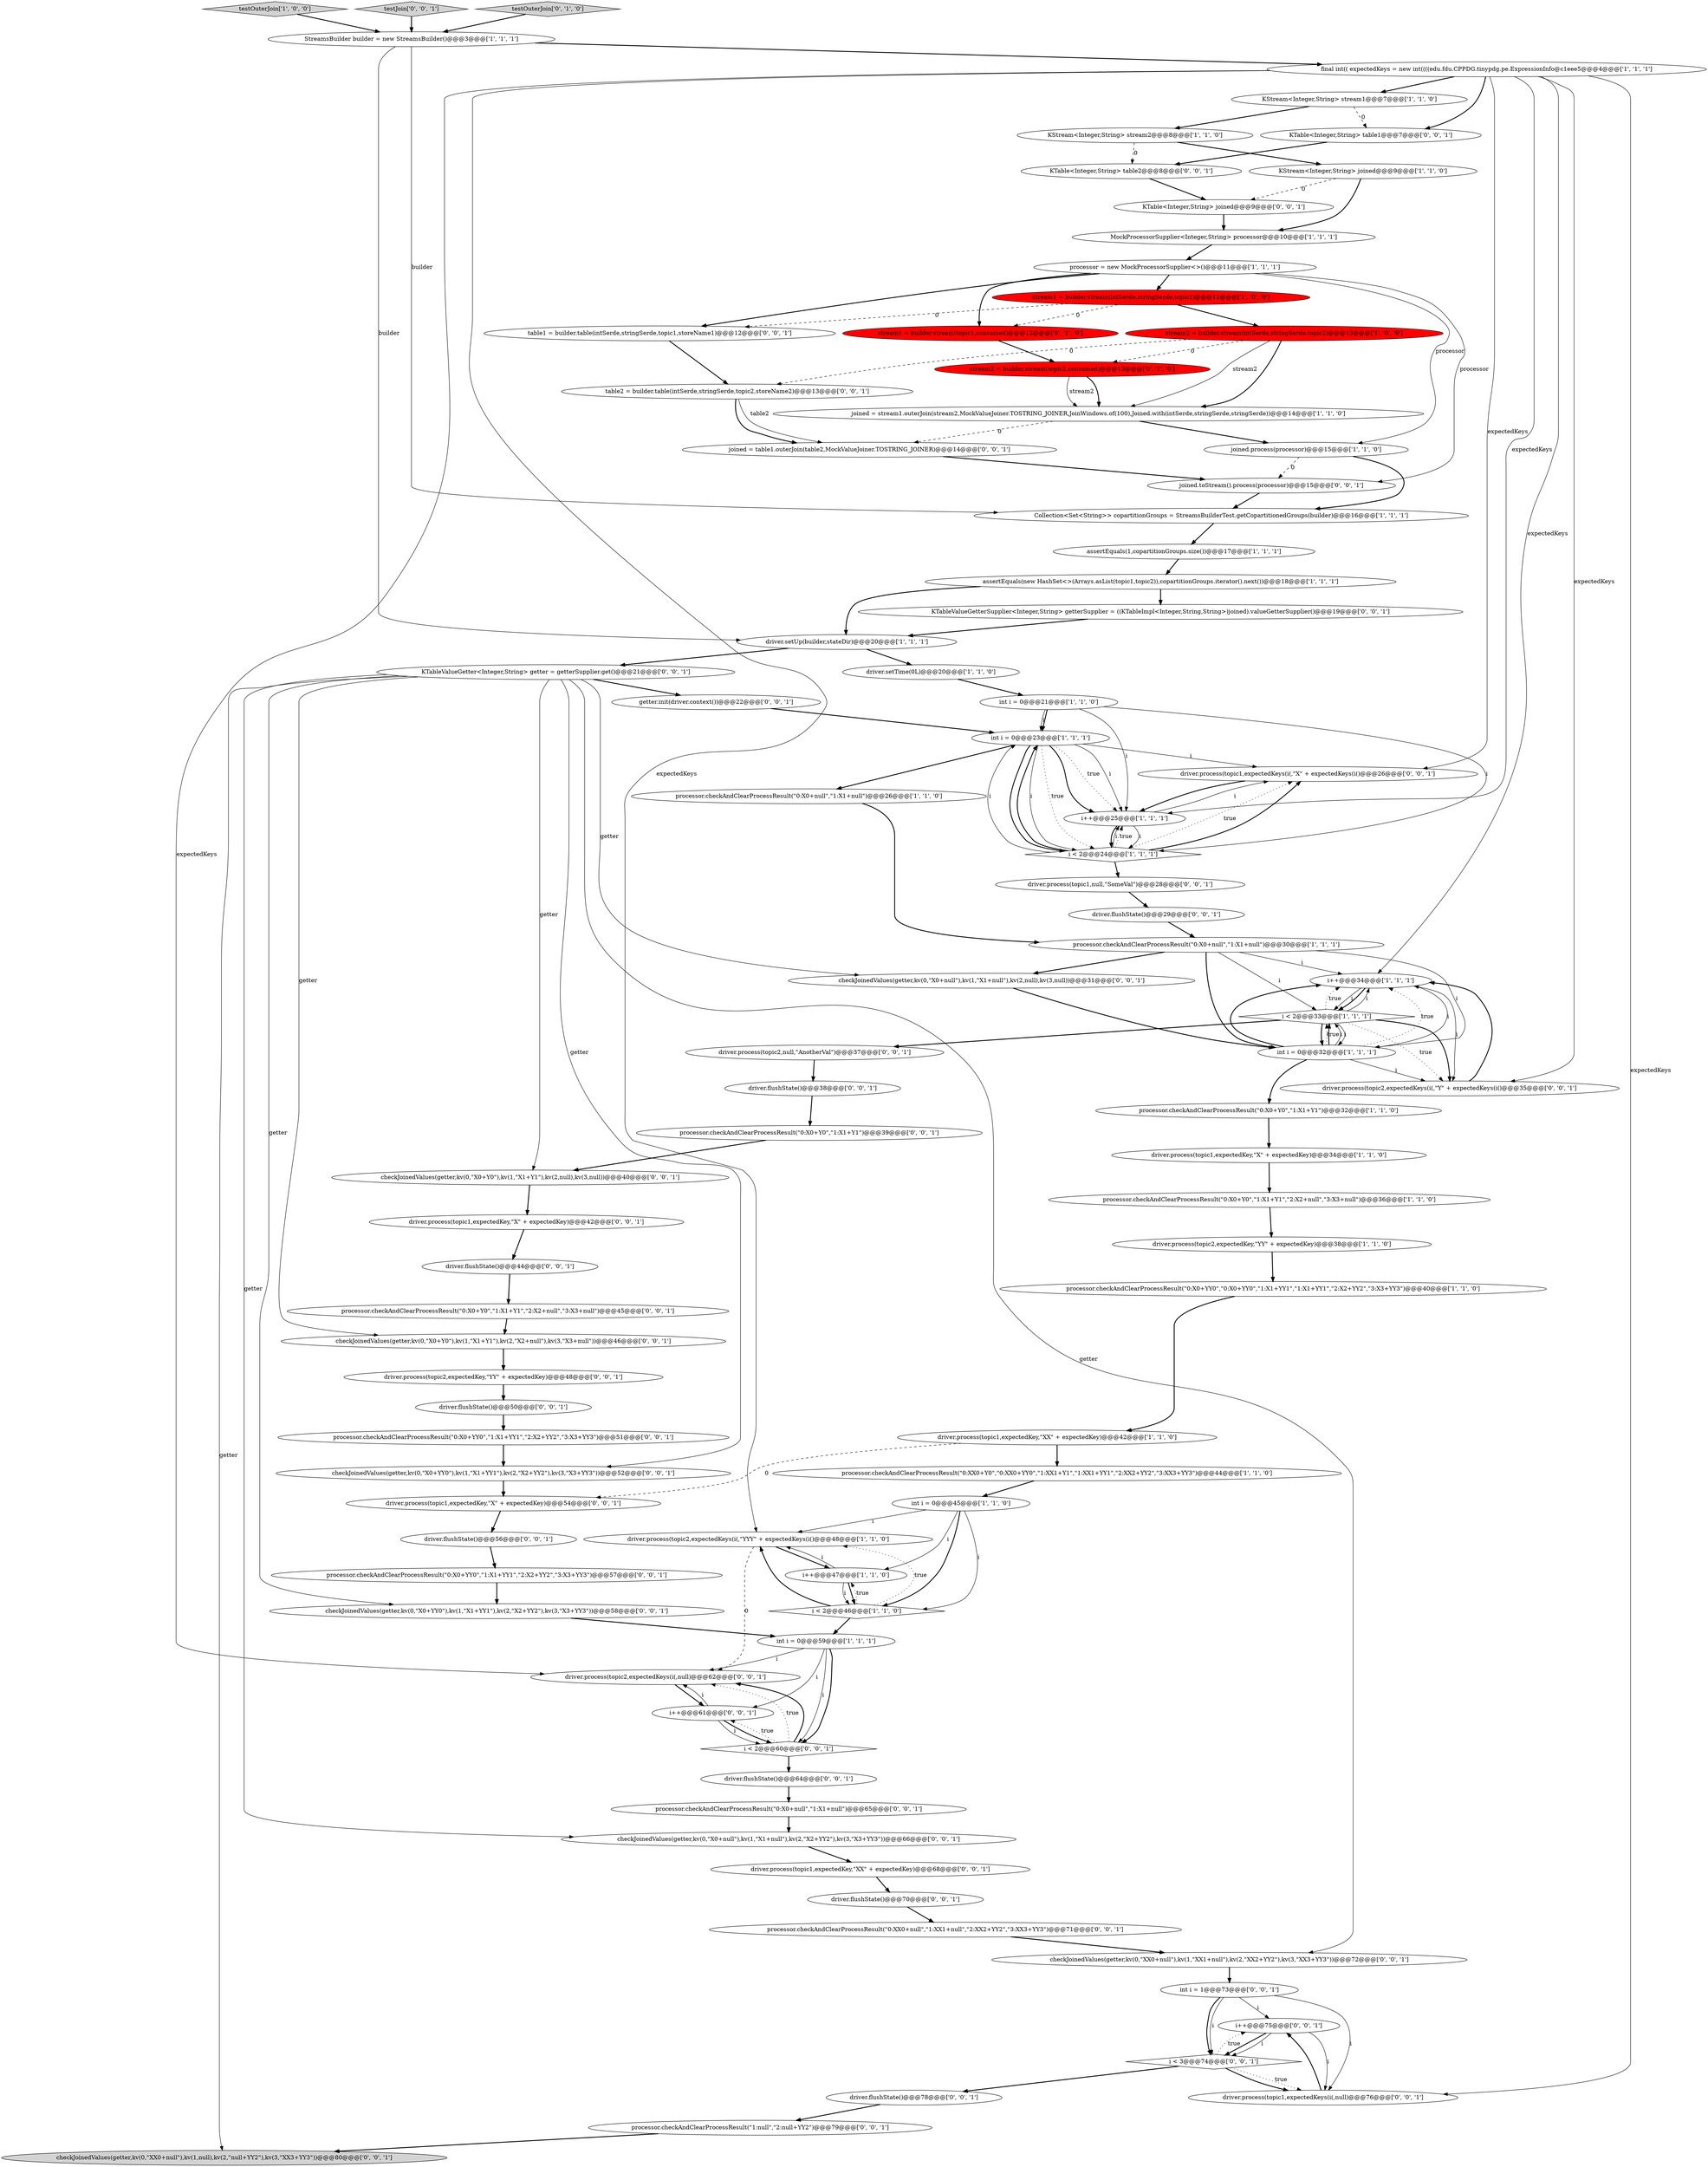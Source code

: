 digraph {
69 [style = filled, label = "driver.flushState()@@@70@@@['0', '0', '1']", fillcolor = white, shape = ellipse image = "AAA0AAABBB3BBB"];
1 [style = filled, label = "driver.setTime(0L)@@@20@@@['1', '1', '0']", fillcolor = white, shape = ellipse image = "AAA0AAABBB1BBB"];
51 [style = filled, label = "checkJoinedValues(getter,kv(0,\"XX0+null\"),kv(1,null),kv(2,\"null+YY2\"),kv(3,\"XX3+YY3\"))@@@80@@@['0', '0', '1']", fillcolor = lightgray, shape = ellipse image = "AAA0AAABBB3BBB"];
35 [style = filled, label = "int i = 0@@@45@@@['1', '1', '0']", fillcolor = white, shape = ellipse image = "AAA0AAABBB1BBB"];
86 [style = filled, label = "driver.flushState()@@@38@@@['0', '0', '1']", fillcolor = white, shape = ellipse image = "AAA0AAABBB3BBB"];
24 [style = filled, label = "int i = 0@@@21@@@['1', '1', '0']", fillcolor = white, shape = ellipse image = "AAA0AAABBB1BBB"];
19 [style = filled, label = "processor.checkAndClearProcessResult(\"0:X0+null\",\"1:X1+null\")@@@30@@@['1', '1', '1']", fillcolor = white, shape = ellipse image = "AAA0AAABBB1BBB"];
89 [style = filled, label = "getter.init(driver.context())@@@22@@@['0', '0', '1']", fillcolor = white, shape = ellipse image = "AAA0AAABBB3BBB"];
4 [style = filled, label = "i++@@@34@@@['1', '1', '1']", fillcolor = white, shape = ellipse image = "AAA0AAABBB1BBB"];
7 [style = filled, label = "assertEquals(new HashSet<>(Arrays.asList(topic1,topic2)),copartitionGroups.iterator().next())@@@18@@@['1', '1', '1']", fillcolor = white, shape = ellipse image = "AAA0AAABBB1BBB"];
11 [style = filled, label = "processor.checkAndClearProcessResult(\"0:X0+Y0\",\"1:X1+Y1\")@@@32@@@['1', '1', '0']", fillcolor = white, shape = ellipse image = "AAA0AAABBB1BBB"];
27 [style = filled, label = "Collection<Set<String>> copartitionGroups = StreamsBuilderTest.getCopartitionedGroups(builder)@@@16@@@['1', '1', '1']", fillcolor = white, shape = ellipse image = "AAA0AAABBB1BBB"];
85 [style = filled, label = "driver.flushState()@@@44@@@['0', '0', '1']", fillcolor = white, shape = ellipse image = "AAA0AAABBB3BBB"];
6 [style = filled, label = "stream2 = builder.stream(intSerde,stringSerde,topic2)@@@13@@@['1', '0', '0']", fillcolor = red, shape = ellipse image = "AAA1AAABBB1BBB"];
8 [style = filled, label = "processor.checkAndClearProcessResult(\"0:X0+Y0\",\"1:X1+Y1\",\"2:X2+null\",\"3:X3+null\")@@@36@@@['1', '1', '0']", fillcolor = white, shape = ellipse image = "AAA0AAABBB1BBB"];
82 [style = filled, label = "driver.process(topic1,expectedKey,\"X\" + expectedKey)@@@42@@@['0', '0', '1']", fillcolor = white, shape = ellipse image = "AAA0AAABBB3BBB"];
88 [style = filled, label = "processor.checkAndClearProcessResult(\"0:XX0+null\",\"1:XX1+null\",\"2:XX2+YY2\",\"3:XX3+YY3\")@@@71@@@['0', '0', '1']", fillcolor = white, shape = ellipse image = "AAA0AAABBB3BBB"];
56 [style = filled, label = "KTable<Integer,String> table2@@@8@@@['0', '0', '1']", fillcolor = white, shape = ellipse image = "AAA0AAABBB3BBB"];
30 [style = filled, label = "StreamsBuilder builder = new StreamsBuilder()@@@3@@@['1', '1', '1']", fillcolor = white, shape = ellipse image = "AAA0AAABBB1BBB"];
54 [style = filled, label = "i++@@@75@@@['0', '0', '1']", fillcolor = white, shape = ellipse image = "AAA0AAABBB3BBB"];
10 [style = filled, label = "driver.setUp(builder,stateDir)@@@20@@@['1', '1', '1']", fillcolor = white, shape = ellipse image = "AAA0AAABBB1BBB"];
29 [style = filled, label = "assertEquals(1,copartitionGroups.size())@@@17@@@['1', '1', '1']", fillcolor = white, shape = ellipse image = "AAA0AAABBB1BBB"];
43 [style = filled, label = "joined.toStream().process(processor)@@@15@@@['0', '0', '1']", fillcolor = white, shape = ellipse image = "AAA0AAABBB3BBB"];
45 [style = filled, label = "checkJoinedValues(getter,kv(0,\"X0+Y0\"),kv(1,\"X1+Y1\"),kv(2,\"X2+null\"),kv(3,\"X3+null\"))@@@46@@@['0', '0', '1']", fillcolor = white, shape = ellipse image = "AAA0AAABBB3BBB"];
21 [style = filled, label = "joined = stream1.outerJoin(stream2,MockValueJoiner.TOSTRING_JOINER,JoinWindows.of(100),Joined.with(intSerde,stringSerde,stringSerde))@@@14@@@['1', '1', '0']", fillcolor = white, shape = ellipse image = "AAA0AAABBB1BBB"];
48 [style = filled, label = "driver.flushState()@@@64@@@['0', '0', '1']", fillcolor = white, shape = ellipse image = "AAA0AAABBB3BBB"];
38 [style = filled, label = "stream2 = builder.stream(topic2,consumed)@@@13@@@['0', '1', '0']", fillcolor = red, shape = ellipse image = "AAA1AAABBB2BBB"];
15 [style = filled, label = "testOuterJoin['1', '0', '0']", fillcolor = lightgray, shape = diamond image = "AAA0AAABBB1BBB"];
74 [style = filled, label = "driver.process(topic1,expectedKeys(i(,\"X\" + expectedKeys(i()@@@26@@@['0', '0', '1']", fillcolor = white, shape = ellipse image = "AAA0AAABBB3BBB"];
79 [style = filled, label = "processor.checkAndClearProcessResult(\"0:X0+Y0\",\"1:X1+Y1\",\"2:X2+null\",\"3:X3+null\")@@@45@@@['0', '0', '1']", fillcolor = white, shape = ellipse image = "AAA0AAABBB3BBB"];
13 [style = filled, label = "joined.process(processor)@@@15@@@['1', '1', '0']", fillcolor = white, shape = ellipse image = "AAA0AAABBB1BBB"];
65 [style = filled, label = "joined = table1.outerJoin(table2,MockValueJoiner.TOSTRING_JOINER)@@@14@@@['0', '0', '1']", fillcolor = white, shape = ellipse image = "AAA0AAABBB3BBB"];
63 [style = filled, label = "checkJoinedValues(getter,kv(0,\"X0+YY0\"),kv(1,\"X1+YY1\"),kv(2,\"X2+YY2\"),kv(3,\"X3+YY3\"))@@@58@@@['0', '0', '1']", fillcolor = white, shape = ellipse image = "AAA0AAABBB3BBB"];
20 [style = filled, label = "KStream<Integer,String> stream1@@@7@@@['1', '1', '0']", fillcolor = white, shape = ellipse image = "AAA0AAABBB1BBB"];
55 [style = filled, label = "testJoin['0', '0', '1']", fillcolor = lightgray, shape = diamond image = "AAA0AAABBB3BBB"];
16 [style = filled, label = "MockProcessorSupplier<Integer,String> processor@@@10@@@['1', '1', '1']", fillcolor = white, shape = ellipse image = "AAA0AAABBB1BBB"];
32 [style = filled, label = "stream1 = builder.stream(intSerde,stringSerde,topic1)@@@12@@@['1', '0', '0']", fillcolor = red, shape = ellipse image = "AAA1AAABBB1BBB"];
68 [style = filled, label = "driver.process(topic1,null,\"SomeVal\")@@@28@@@['0', '0', '1']", fillcolor = white, shape = ellipse image = "AAA0AAABBB3BBB"];
60 [style = filled, label = "driver.process(topic2,expectedKeys(i(,null)@@@62@@@['0', '0', '1']", fillcolor = white, shape = ellipse image = "AAA0AAABBB3BBB"];
87 [style = filled, label = "i < 2@@@60@@@['0', '0', '1']", fillcolor = white, shape = diamond image = "AAA0AAABBB3BBB"];
64 [style = filled, label = "KTableValueGetter<Integer,String> getter = getterSupplier.get()@@@21@@@['0', '0', '1']", fillcolor = white, shape = ellipse image = "AAA0AAABBB3BBB"];
31 [style = filled, label = "processor.checkAndClearProcessResult(\"0:XX0+Y0\",\"0:XX0+YY0\",\"1:XX1+Y1\",\"1:XX1+YY1\",\"2:XX2+YY2\",\"3:XX3+YY3\")@@@44@@@['1', '1', '0']", fillcolor = white, shape = ellipse image = "AAA0AAABBB1BBB"];
44 [style = filled, label = "driver.process(topic1,expectedKeys(i(,null)@@@76@@@['0', '0', '1']", fillcolor = white, shape = ellipse image = "AAA0AAABBB3BBB"];
23 [style = filled, label = "driver.process(topic2,expectedKeys(i(,\"YYY\" + expectedKeys(i()@@@48@@@['1', '1', '0']", fillcolor = white, shape = ellipse image = "AAA0AAABBB1BBB"];
77 [style = filled, label = "checkJoinedValues(getter,kv(0,\"X0+Y0\"),kv(1,\"X1+Y1\"),kv(2,null),kv(3,null))@@@40@@@['0', '0', '1']", fillcolor = white, shape = ellipse image = "AAA0AAABBB3BBB"];
62 [style = filled, label = "checkJoinedValues(getter,kv(0,\"X0+YY0\"),kv(1,\"X1+YY1\"),kv(2,\"X2+YY2\"),kv(3,\"X3+YY3\"))@@@52@@@['0', '0', '1']", fillcolor = white, shape = ellipse image = "AAA0AAABBB3BBB"];
52 [style = filled, label = "driver.flushState()@@@56@@@['0', '0', '1']", fillcolor = white, shape = ellipse image = "AAA0AAABBB3BBB"];
18 [style = filled, label = "int i = 0@@@23@@@['1', '1', '1']", fillcolor = white, shape = ellipse image = "AAA0AAABBB1BBB"];
57 [style = filled, label = "driver.flushState()@@@29@@@['0', '0', '1']", fillcolor = white, shape = ellipse image = "AAA0AAABBB3BBB"];
71 [style = filled, label = "driver.flushState()@@@50@@@['0', '0', '1']", fillcolor = white, shape = ellipse image = "AAA0AAABBB3BBB"];
9 [style = filled, label = "i++@@@25@@@['1', '1', '1']", fillcolor = white, shape = ellipse image = "AAA0AAABBB1BBB"];
66 [style = filled, label = "checkJoinedValues(getter,kv(0,\"XX0+null\"),kv(1,\"XX1+null\"),kv(2,\"XX2+YY2\"),kv(3,\"XX3+YY3\"))@@@72@@@['0', '0', '1']", fillcolor = white, shape = ellipse image = "AAA0AAABBB3BBB"];
70 [style = filled, label = "driver.process(topic1,expectedKey,\"XX\" + expectedKey)@@@68@@@['0', '0', '1']", fillcolor = white, shape = ellipse image = "AAA0AAABBB3BBB"];
50 [style = filled, label = "processor.checkAndClearProcessResult(\"0:X0+Y0\",\"1:X1+Y1\")@@@39@@@['0', '0', '1']", fillcolor = white, shape = ellipse image = "AAA0AAABBB3BBB"];
80 [style = filled, label = "driver.process(topic2,expectedKey,\"YY\" + expectedKey)@@@48@@@['0', '0', '1']", fillcolor = white, shape = ellipse image = "AAA0AAABBB3BBB"];
49 [style = filled, label = "int i = 1@@@73@@@['0', '0', '1']", fillcolor = white, shape = ellipse image = "AAA0AAABBB3BBB"];
12 [style = filled, label = "i++@@@47@@@['1', '1', '0']", fillcolor = white, shape = ellipse image = "AAA0AAABBB1BBB"];
22 [style = filled, label = "processor.checkAndClearProcessResult(\"0:X0+YY0\",\"0:X0+YY0\",\"1:X1+YY1\",\"1:X1+YY1\",\"2:X2+YY2\",\"3:X3+YY3\")@@@40@@@['1', '1', '0']", fillcolor = white, shape = ellipse image = "AAA0AAABBB1BBB"];
36 [style = filled, label = "KStream<Integer,String> joined@@@9@@@['1', '1', '0']", fillcolor = white, shape = ellipse image = "AAA0AAABBB1BBB"];
40 [style = filled, label = "testOuterJoin['0', '1', '0']", fillcolor = lightgray, shape = diamond image = "AAA0AAABBB2BBB"];
26 [style = filled, label = "driver.process(topic2,expectedKey,\"YY\" + expectedKey)@@@38@@@['1', '1', '0']", fillcolor = white, shape = ellipse image = "AAA0AAABBB1BBB"];
67 [style = filled, label = "table2 = builder.table(intSerde,stringSerde,topic2,storeName2)@@@13@@@['0', '0', '1']", fillcolor = white, shape = ellipse image = "AAA0AAABBB3BBB"];
0 [style = filled, label = "int i = 0@@@32@@@['1', '1', '1']", fillcolor = white, shape = ellipse image = "AAA0AAABBB1BBB"];
59 [style = filled, label = "checkJoinedValues(getter,kv(0,\"X0+null\"),kv(1,\"X1+null\"),kv(2,null),kv(3,null))@@@31@@@['0', '0', '1']", fillcolor = white, shape = ellipse image = "AAA0AAABBB3BBB"];
14 [style = filled, label = "KStream<Integer,String> stream2@@@8@@@['1', '1', '0']", fillcolor = white, shape = ellipse image = "AAA0AAABBB1BBB"];
34 [style = filled, label = "i < 2@@@33@@@['1', '1', '1']", fillcolor = white, shape = diamond image = "AAA0AAABBB1BBB"];
58 [style = filled, label = "processor.checkAndClearProcessResult(\"0:X0+YY0\",\"1:X1+YY1\",\"2:X2+YY2\",\"3:X3+YY3\")@@@57@@@['0', '0', '1']", fillcolor = white, shape = ellipse image = "AAA0AAABBB3BBB"];
73 [style = filled, label = "table1 = builder.table(intSerde,stringSerde,topic1,storeName1)@@@12@@@['0', '0', '1']", fillcolor = white, shape = ellipse image = "AAA0AAABBB3BBB"];
83 [style = filled, label = "driver.process(topic2,expectedKeys(i(,\"Y\" + expectedKeys(i()@@@35@@@['0', '0', '1']", fillcolor = white, shape = ellipse image = "AAA0AAABBB3BBB"];
76 [style = filled, label = "KTableValueGetterSupplier<Integer,String> getterSupplier = ((KTableImpl<Integer,String,String>)joined).valueGetterSupplier()@@@19@@@['0', '0', '1']", fillcolor = white, shape = ellipse image = "AAA0AAABBB3BBB"];
78 [style = filled, label = "driver.process(topic2,null,\"AnotherVal\")@@@37@@@['0', '0', '1']", fillcolor = white, shape = ellipse image = "AAA0AAABBB3BBB"];
33 [style = filled, label = "int i = 0@@@59@@@['1', '1', '1']", fillcolor = white, shape = ellipse image = "AAA0AAABBB1BBB"];
41 [style = filled, label = "i < 3@@@74@@@['0', '0', '1']", fillcolor = white, shape = diamond image = "AAA0AAABBB3BBB"];
3 [style = filled, label = "processor.checkAndClearProcessResult(\"0:X0+null\",\"1:X1+null\")@@@26@@@['1', '1', '0']", fillcolor = white, shape = ellipse image = "AAA0AAABBB1BBB"];
81 [style = filled, label = "i++@@@61@@@['0', '0', '1']", fillcolor = white, shape = ellipse image = "AAA0AAABBB3BBB"];
17 [style = filled, label = "driver.process(topic1,expectedKey,\"XX\" + expectedKey)@@@42@@@['1', '1', '0']", fillcolor = white, shape = ellipse image = "AAA0AAABBB1BBB"];
61 [style = filled, label = "driver.flushState()@@@78@@@['0', '0', '1']", fillcolor = white, shape = ellipse image = "AAA0AAABBB3BBB"];
75 [style = filled, label = "processor.checkAndClearProcessResult(\"0:X0+null\",\"1:X1+null\")@@@65@@@['0', '0', '1']", fillcolor = white, shape = ellipse image = "AAA0AAABBB3BBB"];
53 [style = filled, label = "checkJoinedValues(getter,kv(0,\"X0+null\"),kv(1,\"X1+null\"),kv(2,\"X2+YY2\"),kv(3,\"X3+YY3\"))@@@66@@@['0', '0', '1']", fillcolor = white, shape = ellipse image = "AAA0AAABBB3BBB"];
2 [style = filled, label = "final int(( expectedKeys = new int((((edu.fdu.CPPDG.tinypdg.pe.ExpressionInfo@c1eee5@@@4@@@['1', '1', '1']", fillcolor = white, shape = ellipse image = "AAA0AAABBB1BBB"];
72 [style = filled, label = "KTable<Integer,String> joined@@@9@@@['0', '0', '1']", fillcolor = white, shape = ellipse image = "AAA0AAABBB3BBB"];
28 [style = filled, label = "i < 2@@@46@@@['1', '1', '0']", fillcolor = white, shape = diamond image = "AAA0AAABBB1BBB"];
47 [style = filled, label = "processor.checkAndClearProcessResult(\"1:null\",\"2:null+YY2\")@@@79@@@['0', '0', '1']", fillcolor = white, shape = ellipse image = "AAA0AAABBB3BBB"];
46 [style = filled, label = "processor.checkAndClearProcessResult(\"0:X0+YY0\",\"1:X1+YY1\",\"2:X2+YY2\",\"3:X3+YY3\")@@@51@@@['0', '0', '1']", fillcolor = white, shape = ellipse image = "AAA0AAABBB3BBB"];
84 [style = filled, label = "KTable<Integer,String> table1@@@7@@@['0', '0', '1']", fillcolor = white, shape = ellipse image = "AAA0AAABBB3BBB"];
39 [style = filled, label = "stream1 = builder.stream(topic1,consumed)@@@12@@@['0', '1', '0']", fillcolor = red, shape = ellipse image = "AAA1AAABBB2BBB"];
5 [style = filled, label = "driver.process(topic1,expectedKey,\"X\" + expectedKey)@@@34@@@['1', '1', '0']", fillcolor = white, shape = ellipse image = "AAA0AAABBB1BBB"];
25 [style = filled, label = "i < 2@@@24@@@['1', '1', '1']", fillcolor = white, shape = diamond image = "AAA0AAABBB1BBB"];
42 [style = filled, label = "driver.process(topic1,expectedKey,\"X\" + expectedKey)@@@54@@@['0', '0', '1']", fillcolor = white, shape = ellipse image = "AAA0AAABBB3BBB"];
37 [style = filled, label = "processor = new MockProcessorSupplier<>()@@@11@@@['1', '1', '1']", fillcolor = white, shape = ellipse image = "AAA0AAABBB1BBB"];
35->28 [style = solid, label="i"];
18->3 [style = bold, label=""];
16->37 [style = bold, label=""];
70->69 [style = bold, label=""];
37->13 [style = solid, label="processor"];
6->67 [style = dashed, label="0"];
6->38 [style = dashed, label="0"];
54->44 [style = solid, label="i"];
82->85 [style = bold, label=""];
0->4 [style = solid, label="i"];
83->4 [style = bold, label=""];
32->6 [style = bold, label=""];
30->10 [style = solid, label="builder"];
12->28 [style = solid, label="i"];
26->22 [style = bold, label=""];
2->83 [style = solid, label="expectedKeys"];
87->81 [style = dotted, label="true"];
56->72 [style = bold, label=""];
64->53 [style = solid, label="getter"];
31->35 [style = bold, label=""];
62->42 [style = bold, label=""];
3->19 [style = bold, label=""];
87->60 [style = dotted, label="true"];
0->34 [style = dotted, label="true"];
32->73 [style = dashed, label="0"];
89->18 [style = bold, label=""];
47->51 [style = bold, label=""];
64->51 [style = solid, label="getter"];
39->38 [style = bold, label=""];
37->32 [style = bold, label=""];
19->34 [style = solid, label="i"];
23->12 [style = bold, label=""];
74->9 [style = bold, label=""];
79->45 [style = bold, label=""];
49->41 [style = solid, label="i"];
87->60 [style = bold, label=""];
21->65 [style = dashed, label="0"];
72->16 [style = bold, label=""];
21->13 [style = bold, label=""];
12->23 [style = solid, label="i"];
18->9 [style = solid, label="i"];
2->20 [style = bold, label=""];
73->67 [style = bold, label=""];
12->28 [style = bold, label=""];
10->64 [style = bold, label=""];
35->12 [style = solid, label="i"];
0->34 [style = solid, label="i"];
4->34 [style = solid, label="i"];
84->56 [style = bold, label=""];
2->23 [style = solid, label="expectedKeys"];
34->4 [style = solid, label="i"];
60->81 [style = bold, label=""];
64->62 [style = solid, label="getter"];
24->18 [style = solid, label="i"];
85->79 [style = bold, label=""];
48->75 [style = bold, label=""];
20->14 [style = bold, label=""];
76->10 [style = bold, label=""];
25->9 [style = solid, label="i"];
54->41 [style = bold, label=""];
25->18 [style = solid, label="i"];
49->54 [style = solid, label="i"];
41->54 [style = dotted, label="true"];
2->44 [style = solid, label="expectedKeys"];
24->18 [style = bold, label=""];
78->86 [style = bold, label=""];
34->0 [style = bold, label=""];
41->61 [style = bold, label=""];
37->73 [style = bold, label=""];
2->60 [style = solid, label="expectedKeys"];
35->28 [style = bold, label=""];
52->58 [style = bold, label=""];
0->34 [style = bold, label=""];
58->63 [style = bold, label=""];
35->23 [style = solid, label="i"];
9->74 [style = solid, label="i"];
88->66 [style = bold, label=""];
71->46 [style = bold, label=""];
2->74 [style = solid, label="expectedKeys"];
50->77 [style = bold, label=""];
2->9 [style = solid, label="expectedKeys"];
7->76 [style = bold, label=""];
34->83 [style = bold, label=""];
43->27 [style = bold, label=""];
69->88 [style = bold, label=""];
25->74 [style = dotted, label="true"];
19->4 [style = solid, label="i"];
18->9 [style = bold, label=""];
18->25 [style = bold, label=""];
49->41 [style = bold, label=""];
36->16 [style = bold, label=""];
22->17 [style = bold, label=""];
28->23 [style = dotted, label="true"];
34->83 [style = dotted, label="true"];
38->21 [style = solid, label="stream2"];
27->29 [style = bold, label=""];
0->83 [style = solid, label="i"];
10->1 [style = bold, label=""];
66->49 [style = bold, label=""];
67->65 [style = solid, label="table2"];
87->48 [style = bold, label=""];
14->36 [style = bold, label=""];
81->87 [style = bold, label=""];
44->54 [style = bold, label=""];
18->74 [style = solid, label="i"];
13->43 [style = dashed, label="0"];
86->50 [style = bold, label=""];
14->56 [style = dashed, label="0"];
33->81 [style = solid, label="i"];
4->83 [style = solid, label="i"];
6->21 [style = bold, label=""];
42->52 [style = bold, label=""];
37->43 [style = solid, label="processor"];
0->4 [style = dotted, label="true"];
57->19 [style = bold, label=""];
25->18 [style = bold, label=""];
0->11 [style = bold, label=""];
34->0 [style = solid, label="i"];
77->82 [style = bold, label=""];
19->59 [style = bold, label=""];
17->42 [style = dashed, label="0"];
19->0 [style = bold, label=""];
64->59 [style = solid, label="getter"];
34->78 [style = bold, label=""];
64->66 [style = solid, label="getter"];
36->72 [style = dashed, label="0"];
11->5 [style = bold, label=""];
64->45 [style = solid, label="getter"];
13->27 [style = bold, label=""];
55->30 [style = bold, label=""];
28->23 [style = bold, label=""];
18->9 [style = dotted, label="true"];
34->4 [style = dotted, label="true"];
2->84 [style = bold, label=""];
81->60 [style = solid, label="i"];
25->68 [style = bold, label=""];
32->39 [style = dashed, label="0"];
64->89 [style = bold, label=""];
40->30 [style = bold, label=""];
18->25 [style = solid, label="i"];
41->44 [style = dotted, label="true"];
37->39 [style = bold, label=""];
4->34 [style = bold, label=""];
28->12 [style = dotted, label="true"];
54->41 [style = solid, label="i"];
5->8 [style = bold, label=""];
63->33 [style = bold, label=""];
18->25 [style = dotted, label="true"];
7->10 [style = bold, label=""];
65->43 [style = bold, label=""];
17->31 [style = bold, label=""];
45->80 [style = bold, label=""];
80->71 [style = bold, label=""];
20->84 [style = dashed, label="0"];
64->77 [style = solid, label="getter"];
15->30 [style = bold, label=""];
67->65 [style = bold, label=""];
9->25 [style = solid, label="i"];
25->74 [style = bold, label=""];
23->60 [style = dashed, label="0"];
68->57 [style = bold, label=""];
33->87 [style = solid, label="i"];
2->4 [style = solid, label="expectedKeys"];
30->27 [style = solid, label="builder"];
33->60 [style = solid, label="i"];
25->9 [style = dotted, label="true"];
28->33 [style = bold, label=""];
6->21 [style = solid, label="stream2"];
0->4 [style = bold, label=""];
61->47 [style = bold, label=""];
1->24 [style = bold, label=""];
53->70 [style = bold, label=""];
9->25 [style = bold, label=""];
49->44 [style = solid, label="i"];
64->63 [style = solid, label="getter"];
29->7 [style = bold, label=""];
38->21 [style = bold, label=""];
81->87 [style = solid, label="i"];
59->0 [style = bold, label=""];
30->2 [style = bold, label=""];
33->87 [style = bold, label=""];
75->53 [style = bold, label=""];
46->62 [style = bold, label=""];
41->44 [style = bold, label=""];
24->25 [style = solid, label="i"];
19->0 [style = solid, label="i"];
8->26 [style = bold, label=""];
24->9 [style = solid, label="i"];
}
